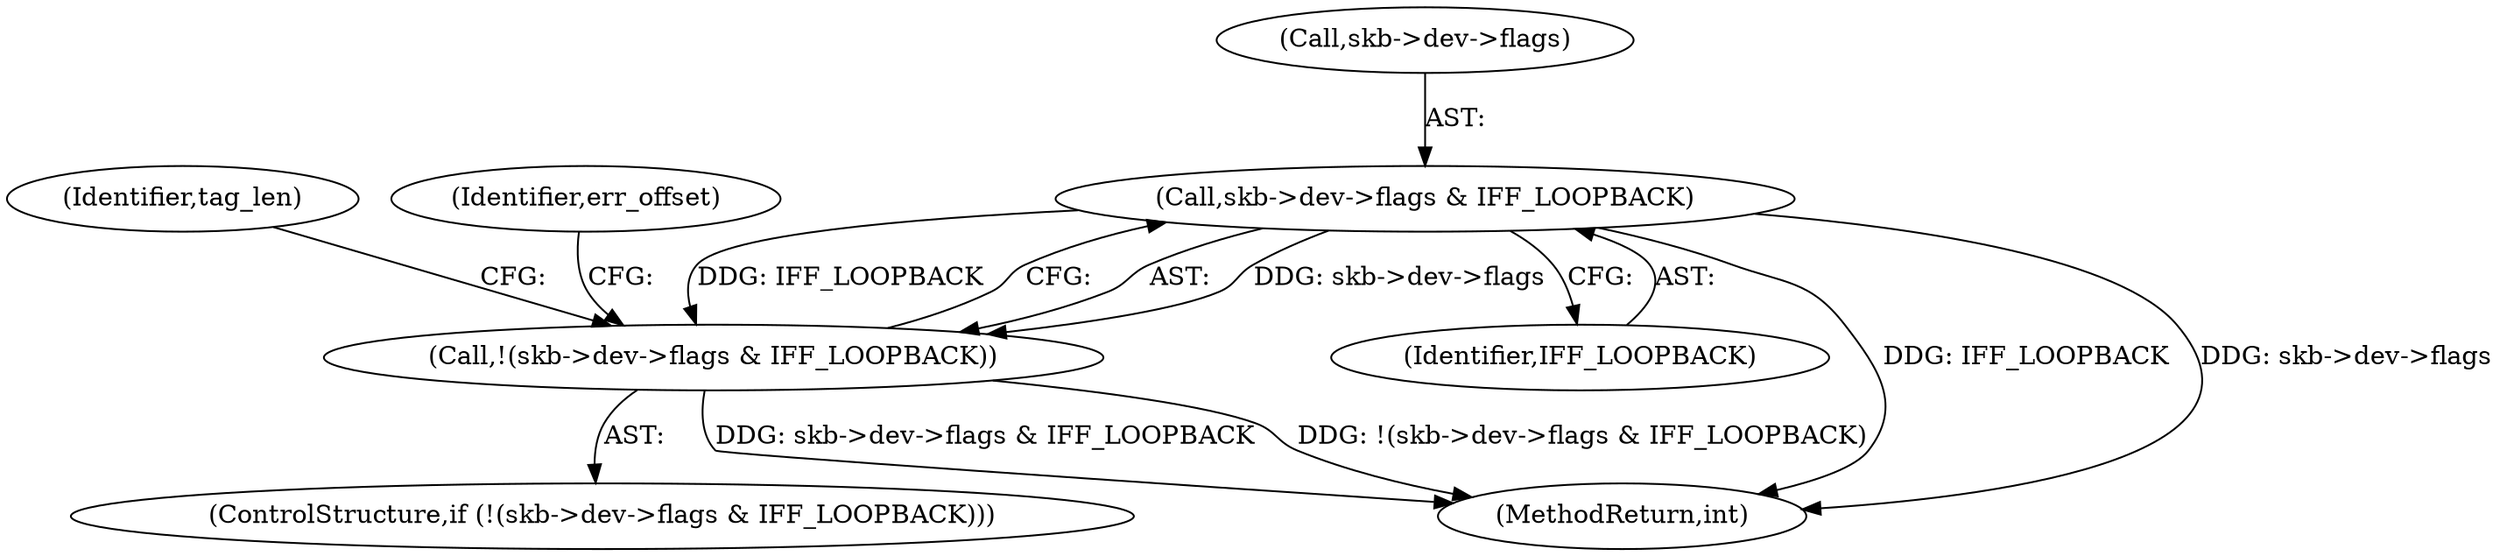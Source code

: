 digraph "0_linux_89d7ae34cdda4195809a5a987f697a517a2a3177@pointer" {
"1000383" [label="(Call,skb->dev->flags & IFF_LOOPBACK)"];
"1000382" [label="(Call,!(skb->dev->flags & IFF_LOOPBACK))"];
"1000383" [label="(Call,skb->dev->flags & IFF_LOOPBACK)"];
"1000397" [label="(Identifier,tag_len)"];
"1000389" [label="(Identifier,IFF_LOOPBACK)"];
"1000429" [label="(MethodReturn,int)"];
"1000382" [label="(Call,!(skb->dev->flags & IFF_LOOPBACK))"];
"1000381" [label="(ControlStructure,if (!(skb->dev->flags & IFF_LOOPBACK)))"];
"1000392" [label="(Identifier,err_offset)"];
"1000384" [label="(Call,skb->dev->flags)"];
"1000383" -> "1000382"  [label="AST: "];
"1000383" -> "1000389"  [label="CFG: "];
"1000384" -> "1000383"  [label="AST: "];
"1000389" -> "1000383"  [label="AST: "];
"1000382" -> "1000383"  [label="CFG: "];
"1000383" -> "1000429"  [label="DDG: IFF_LOOPBACK"];
"1000383" -> "1000429"  [label="DDG: skb->dev->flags"];
"1000383" -> "1000382"  [label="DDG: skb->dev->flags"];
"1000383" -> "1000382"  [label="DDG: IFF_LOOPBACK"];
"1000382" -> "1000381"  [label="AST: "];
"1000392" -> "1000382"  [label="CFG: "];
"1000397" -> "1000382"  [label="CFG: "];
"1000382" -> "1000429"  [label="DDG: skb->dev->flags & IFF_LOOPBACK"];
"1000382" -> "1000429"  [label="DDG: !(skb->dev->flags & IFF_LOOPBACK)"];
}
